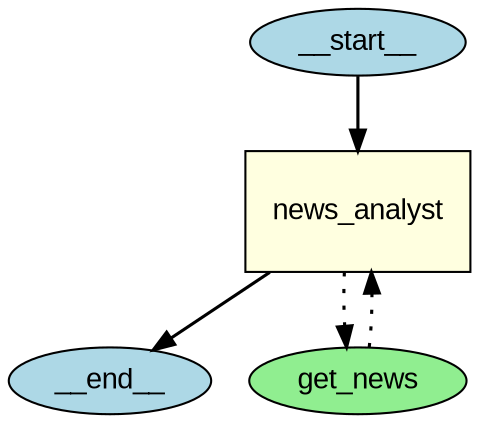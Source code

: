 
    digraph G {
        graph [splines=true];
        node [fontname="Arial"];
        edge [penwidth=1.5];
    "__start__" [label="__start__", shape=ellipse, style=filled, fillcolor=lightblue, width=0.5, height=0.3];"__end__" [label="__end__", shape=ellipse, style=filled, fillcolor=lightblue, width=0.5, height=0.3];"news_analyst" [label="news_analyst", shape=box, style=filled, fillcolor=lightyellow, width=1.5, height=0.8];"get_news" [label="get_news", shape=ellipse, style=filled, fillcolor=lightgreen, width=0.5, height=0.3];"__start__" -> "news_analyst";
        "news_analyst" -> "get_news" [style=dotted, penwidth=1.5];
        "get_news" -> "news_analyst" [style=dotted, penwidth=1.5];"news_analyst" -> "__end__";}
